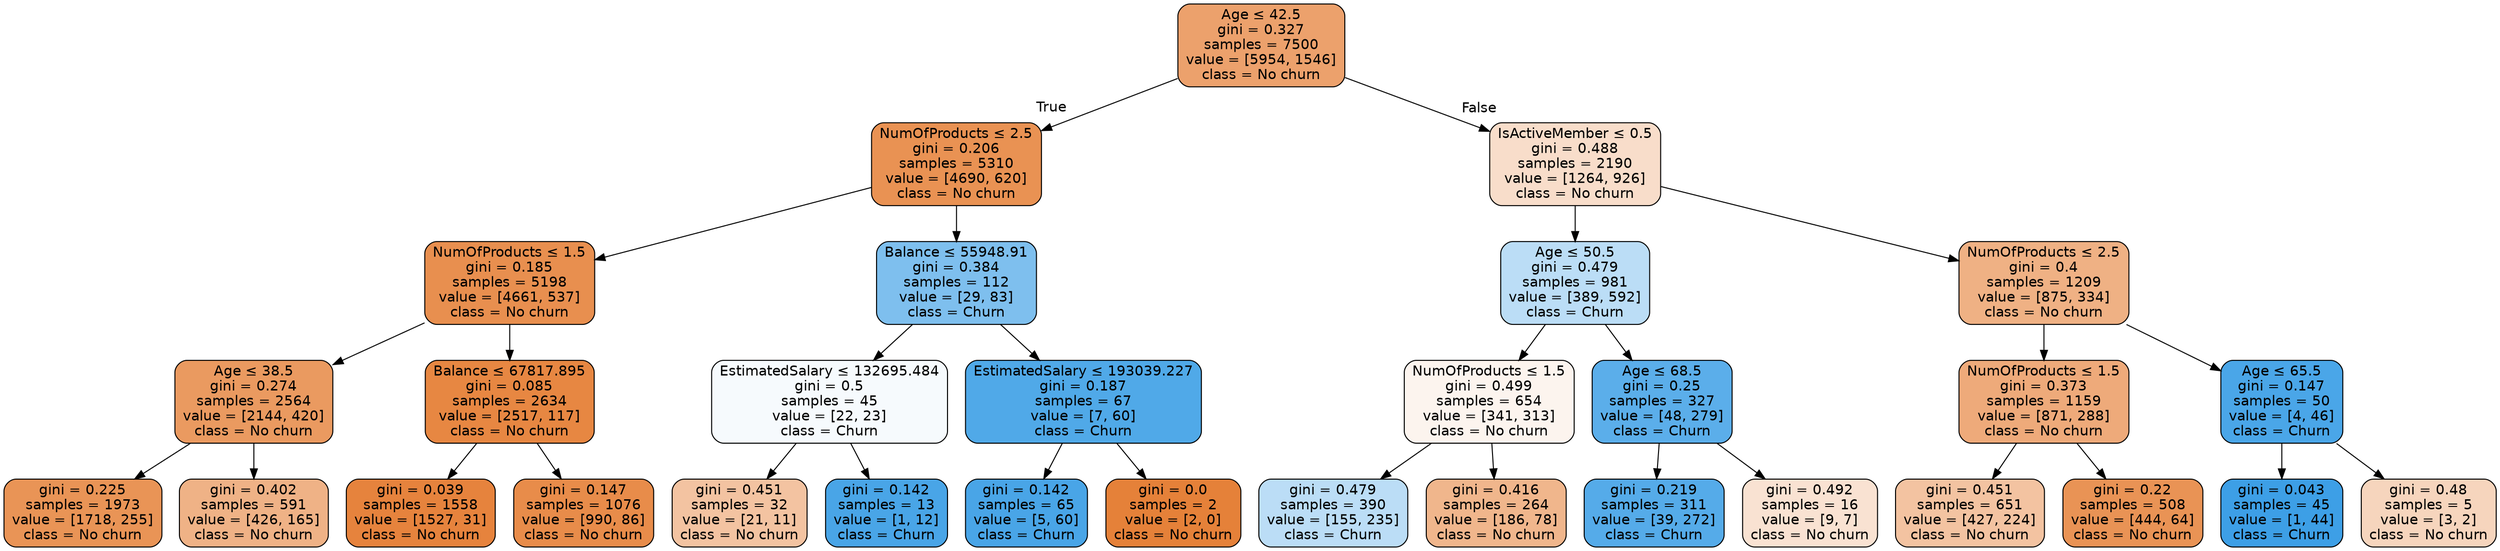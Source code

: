 digraph Tree {
node [shape=box, style="filled, rounded", color="black", fontname=helvetica] ;
edge [fontname=helvetica] ;
0 [label=<Age &le; 42.5<br/>gini = 0.327<br/>samples = 7500<br/>value = [5954, 1546]<br/>class = No churn>, fillcolor="#e58139bd"] ;
1 [label=<NumOfProducts &le; 2.5<br/>gini = 0.206<br/>samples = 5310<br/>value = [4690, 620]<br/>class = No churn>, fillcolor="#e58139dd"] ;
0 -> 1 [labeldistance=2.5, labelangle=45, headlabel="True"] ;
2 [label=<NumOfProducts &le; 1.5<br/>gini = 0.185<br/>samples = 5198<br/>value = [4661, 537]<br/>class = No churn>, fillcolor="#e58139e2"] ;
1 -> 2 ;
3 [label=<Age &le; 38.5<br/>gini = 0.274<br/>samples = 2564<br/>value = [2144, 420]<br/>class = No churn>, fillcolor="#e58139cd"] ;
2 -> 3 ;
4 [label=<gini = 0.225<br/>samples = 1973<br/>value = [1718, 255]<br/>class = No churn>, fillcolor="#e58139d9"] ;
3 -> 4 ;
5 [label=<gini = 0.402<br/>samples = 591<br/>value = [426, 165]<br/>class = No churn>, fillcolor="#e581399c"] ;
3 -> 5 ;
6 [label=<Balance &le; 67817.895<br/>gini = 0.085<br/>samples = 2634<br/>value = [2517, 117]<br/>class = No churn>, fillcolor="#e58139f3"] ;
2 -> 6 ;
7 [label=<gini = 0.039<br/>samples = 1558<br/>value = [1527, 31]<br/>class = No churn>, fillcolor="#e58139fa"] ;
6 -> 7 ;
8 [label=<gini = 0.147<br/>samples = 1076<br/>value = [990, 86]<br/>class = No churn>, fillcolor="#e58139e9"] ;
6 -> 8 ;
9 [label=<Balance &le; 55948.91<br/>gini = 0.384<br/>samples = 112<br/>value = [29, 83]<br/>class = Churn>, fillcolor="#399de5a6"] ;
1 -> 9 ;
10 [label=<EstimatedSalary &le; 132695.484<br/>gini = 0.5<br/>samples = 45<br/>value = [22, 23]<br/>class = Churn>, fillcolor="#399de50b"] ;
9 -> 10 ;
11 [label=<gini = 0.451<br/>samples = 32<br/>value = [21, 11]<br/>class = No churn>, fillcolor="#e5813979"] ;
10 -> 11 ;
12 [label=<gini = 0.142<br/>samples = 13<br/>value = [1, 12]<br/>class = Churn>, fillcolor="#399de5ea"] ;
10 -> 12 ;
13 [label=<EstimatedSalary &le; 193039.227<br/>gini = 0.187<br/>samples = 67<br/>value = [7, 60]<br/>class = Churn>, fillcolor="#399de5e1"] ;
9 -> 13 ;
14 [label=<gini = 0.142<br/>samples = 65<br/>value = [5, 60]<br/>class = Churn>, fillcolor="#399de5ea"] ;
13 -> 14 ;
15 [label=<gini = 0.0<br/>samples = 2<br/>value = [2, 0]<br/>class = No churn>, fillcolor="#e58139ff"] ;
13 -> 15 ;
16 [label=<IsActiveMember &le; 0.5<br/>gini = 0.488<br/>samples = 2190<br/>value = [1264, 926]<br/>class = No churn>, fillcolor="#e5813944"] ;
0 -> 16 [labeldistance=2.5, labelangle=-45, headlabel="False"] ;
17 [label=<Age &le; 50.5<br/>gini = 0.479<br/>samples = 981<br/>value = [389, 592]<br/>class = Churn>, fillcolor="#399de557"] ;
16 -> 17 ;
18 [label=<NumOfProducts &le; 1.5<br/>gini = 0.499<br/>samples = 654<br/>value = [341, 313]<br/>class = No churn>, fillcolor="#e5813915"] ;
17 -> 18 ;
19 [label=<gini = 0.479<br/>samples = 390<br/>value = [155, 235]<br/>class = Churn>, fillcolor="#399de557"] ;
18 -> 19 ;
20 [label=<gini = 0.416<br/>samples = 264<br/>value = [186, 78]<br/>class = No churn>, fillcolor="#e5813994"] ;
18 -> 20 ;
21 [label=<Age &le; 68.5<br/>gini = 0.25<br/>samples = 327<br/>value = [48, 279]<br/>class = Churn>, fillcolor="#399de5d3"] ;
17 -> 21 ;
22 [label=<gini = 0.219<br/>samples = 311<br/>value = [39, 272]<br/>class = Churn>, fillcolor="#399de5da"] ;
21 -> 22 ;
23 [label=<gini = 0.492<br/>samples = 16<br/>value = [9, 7]<br/>class = No churn>, fillcolor="#e5813939"] ;
21 -> 23 ;
24 [label=<NumOfProducts &le; 2.5<br/>gini = 0.4<br/>samples = 1209<br/>value = [875, 334]<br/>class = No churn>, fillcolor="#e581399e"] ;
16 -> 24 ;
25 [label=<NumOfProducts &le; 1.5<br/>gini = 0.373<br/>samples = 1159<br/>value = [871, 288]<br/>class = No churn>, fillcolor="#e58139ab"] ;
24 -> 25 ;
26 [label=<gini = 0.451<br/>samples = 651<br/>value = [427, 224]<br/>class = No churn>, fillcolor="#e5813979"] ;
25 -> 26 ;
27 [label=<gini = 0.22<br/>samples = 508<br/>value = [444, 64]<br/>class = No churn>, fillcolor="#e58139da"] ;
25 -> 27 ;
28 [label=<Age &le; 65.5<br/>gini = 0.147<br/>samples = 50<br/>value = [4, 46]<br/>class = Churn>, fillcolor="#399de5e9"] ;
24 -> 28 ;
29 [label=<gini = 0.043<br/>samples = 45<br/>value = [1, 44]<br/>class = Churn>, fillcolor="#399de5f9"] ;
28 -> 29 ;
30 [label=<gini = 0.48<br/>samples = 5<br/>value = [3, 2]<br/>class = No churn>, fillcolor="#e5813955"] ;
28 -> 30 ;
}

